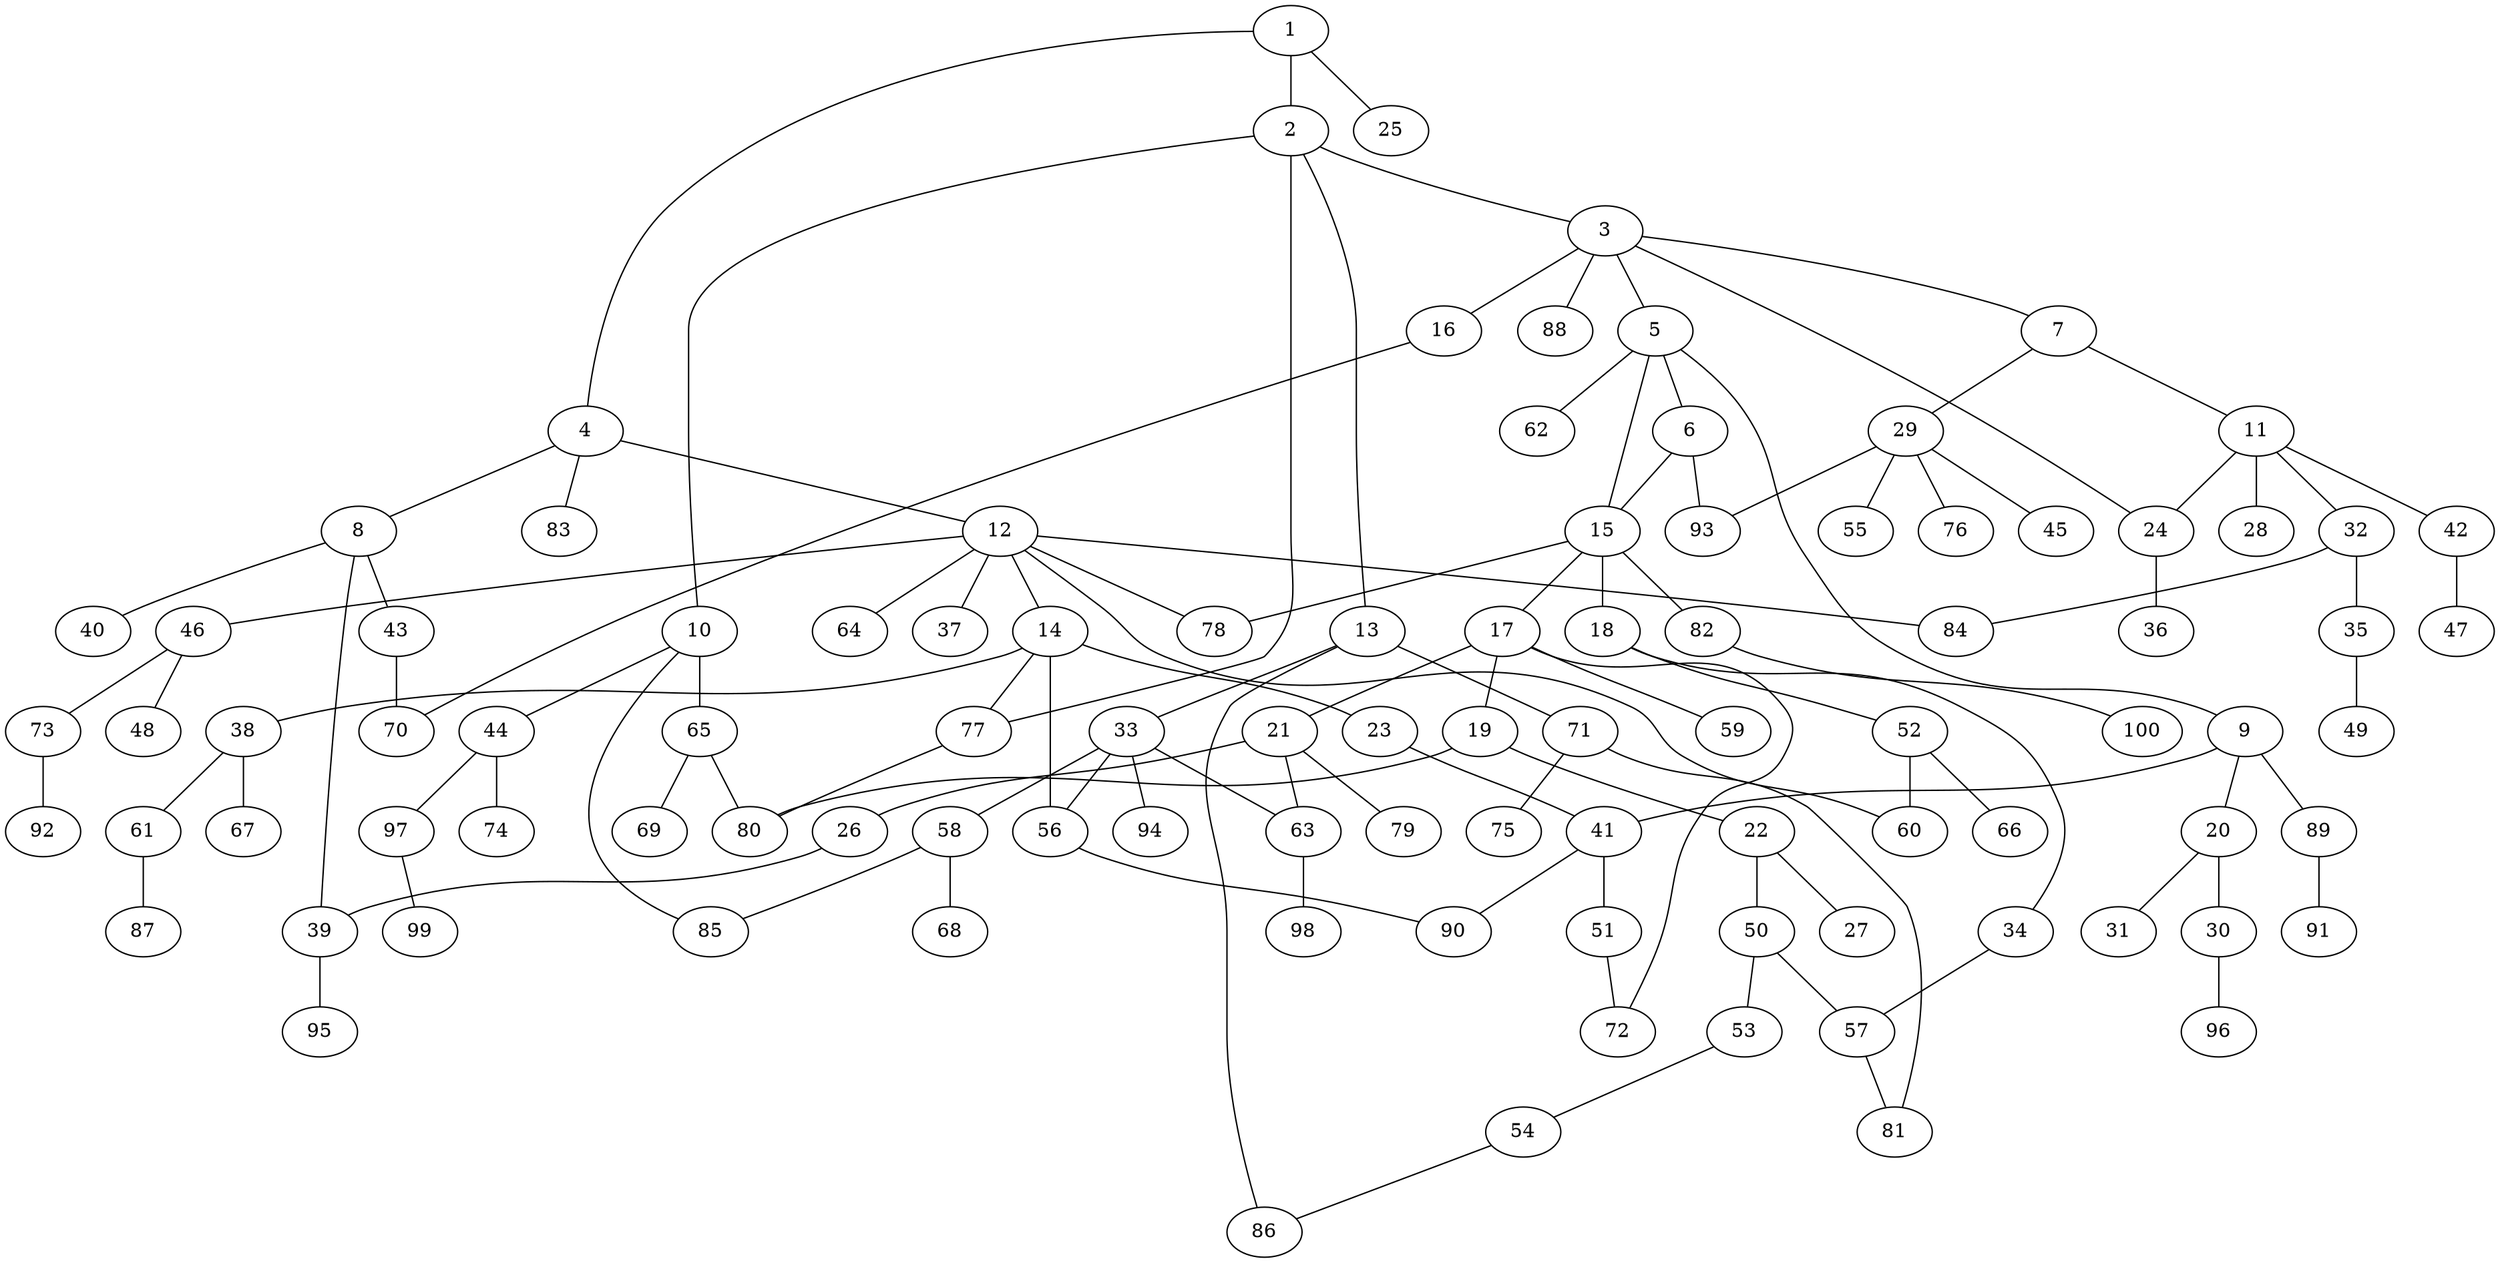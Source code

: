 graph graphname {1--2
1--4
1--25
2--3
2--10
2--13
2--77
3--5
3--7
3--16
3--24
3--88
4--8
4--12
4--83
5--6
5--9
5--15
5--62
6--15
6--93
7--11
7--29
8--39
8--40
8--43
9--20
9--41
9--89
10--44
10--65
10--85
11--24
11--28
11--32
11--42
12--14
12--37
12--46
12--60
12--64
12--78
12--84
13--33
13--71
13--86
14--23
14--38
14--56
14--77
15--17
15--18
15--78
15--82
16--70
17--19
17--21
17--59
17--72
18--34
18--52
19--22
19--80
20--30
20--31
21--26
21--63
21--79
22--27
22--50
23--41
24--36
26--39
29--45
29--55
29--76
29--93
30--96
32--35
32--84
33--56
33--58
33--63
33--94
34--57
35--49
38--61
38--67
39--95
41--51
41--90
42--47
43--70
44--74
44--97
46--48
46--73
50--53
50--57
51--72
52--60
52--66
53--54
54--86
56--90
57--81
58--68
58--85
61--87
63--98
65--69
65--80
71--75
71--81
73--92
77--80
82--100
89--91
97--99
}